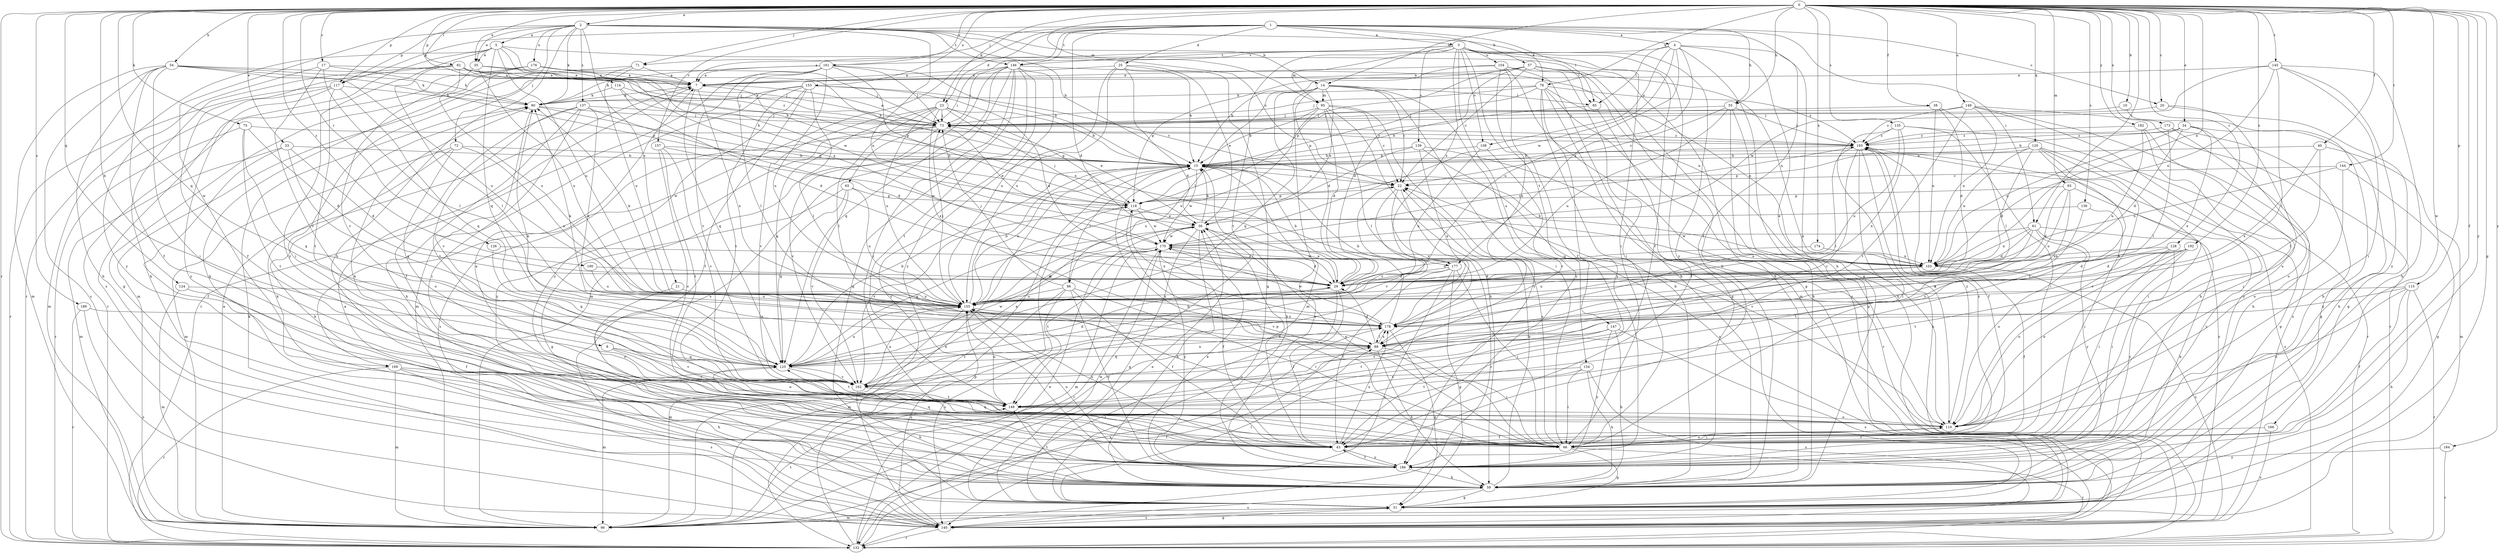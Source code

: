 strict digraph  {
0;
1;
2;
3;
4;
5;
7;
8;
10;
14;
15;
17;
20;
21;
22;
23;
25;
29;
33;
34;
35;
36;
38;
40;
43;
51;
54;
55;
57;
59;
61;
65;
66;
71;
72;
73;
75;
78;
80;
82;
85;
86;
88;
93;
95;
96;
103;
104;
108;
110;
114;
115;
117;
118;
120;
124;
125;
126;
128;
132;
135;
136;
137;
139;
140;
144;
145;
146;
147;
148;
149;
153;
154;
155;
157;
161;
162;
166;
169;
170;
173;
174;
176;
177;
178;
182;
184;
186;
189;
190;
192;
193;
0 -> 2  [label=a];
0 -> 8  [label=b];
0 -> 10  [label=b];
0 -> 14  [label=b];
0 -> 17  [label=c];
0 -> 20  [label=c];
0 -> 23  [label=d];
0 -> 33  [label=e];
0 -> 34  [label=e];
0 -> 35  [label=e];
0 -> 38  [label=f];
0 -> 40  [label=f];
0 -> 43  [label=f];
0 -> 51  [label=g];
0 -> 54  [label=h];
0 -> 55  [label=h];
0 -> 61  [label=i];
0 -> 71  [label=j];
0 -> 75  [label=k];
0 -> 78  [label=k];
0 -> 82  [label=l];
0 -> 93  [label=m];
0 -> 95  [label=m];
0 -> 103  [label=n];
0 -> 114  [label=p];
0 -> 115  [label=p];
0 -> 117  [label=p];
0 -> 120  [label=q];
0 -> 124  [label=q];
0 -> 125  [label=q];
0 -> 126  [label=r];
0 -> 128  [label=r];
0 -> 132  [label=r];
0 -> 135  [label=s];
0 -> 136  [label=s];
0 -> 144  [label=t];
0 -> 145  [label=t];
0 -> 149  [label=u];
0 -> 153  [label=u];
0 -> 157  [label=v];
0 -> 161  [label=v];
0 -> 166  [label=w];
0 -> 173  [label=x];
0 -> 174  [label=x];
0 -> 182  [label=y];
0 -> 184  [label=y];
0 -> 186  [label=y];
0 -> 189  [label=z];
0 -> 190  [label=z];
0 -> 192  [label=z];
1 -> 3  [label=a];
1 -> 4  [label=a];
1 -> 20  [label=c];
1 -> 23  [label=d];
1 -> 25  [label=d];
1 -> 29  [label=d];
1 -> 43  [label=f];
1 -> 55  [label=h];
1 -> 57  [label=h];
1 -> 61  [label=i];
1 -> 65  [label=i];
1 -> 71  [label=j];
1 -> 85  [label=l];
1 -> 117  [label=p];
1 -> 146  [label=t];
1 -> 169  [label=w];
2 -> 5  [label=a];
2 -> 14  [label=b];
2 -> 15  [label=b];
2 -> 21  [label=c];
2 -> 22  [label=c];
2 -> 35  [label=e];
2 -> 59  [label=h];
2 -> 72  [label=j];
2 -> 78  [label=k];
2 -> 80  [label=k];
2 -> 103  [label=n];
2 -> 117  [label=p];
2 -> 137  [label=s];
2 -> 146  [label=t];
2 -> 169  [label=w];
2 -> 176  [label=x];
3 -> 7  [label=a];
3 -> 43  [label=f];
3 -> 59  [label=h];
3 -> 66  [label=i];
3 -> 95  [label=m];
3 -> 104  [label=o];
3 -> 108  [label=o];
3 -> 139  [label=s];
3 -> 146  [label=t];
3 -> 147  [label=t];
3 -> 148  [label=t];
3 -> 154  [label=u];
3 -> 177  [label=x];
3 -> 186  [label=y];
4 -> 51  [label=g];
4 -> 59  [label=h];
4 -> 85  [label=l];
4 -> 108  [label=o];
4 -> 110  [label=o];
4 -> 155  [label=u];
4 -> 161  [label=v];
4 -> 170  [label=w];
4 -> 177  [label=x];
5 -> 35  [label=e];
5 -> 85  [label=l];
5 -> 125  [label=q];
5 -> 132  [label=r];
5 -> 140  [label=s];
5 -> 155  [label=u];
5 -> 170  [label=w];
5 -> 177  [label=x];
5 -> 186  [label=y];
7 -> 80  [label=k];
7 -> 125  [label=q];
7 -> 177  [label=x];
7 -> 178  [label=x];
8 -> 110  [label=o];
8 -> 125  [label=q];
8 -> 162  [label=v];
10 -> 59  [label=h];
10 -> 73  [label=j];
14 -> 22  [label=c];
14 -> 29  [label=d];
14 -> 36  [label=e];
14 -> 66  [label=i];
14 -> 85  [label=l];
14 -> 86  [label=l];
14 -> 95  [label=m];
14 -> 96  [label=m];
14 -> 125  [label=q];
14 -> 186  [label=y];
15 -> 22  [label=c];
15 -> 86  [label=l];
15 -> 132  [label=r];
15 -> 155  [label=u];
15 -> 170  [label=w];
15 -> 186  [label=y];
17 -> 7  [label=a];
17 -> 80  [label=k];
17 -> 88  [label=l];
17 -> 162  [label=v];
17 -> 186  [label=y];
20 -> 51  [label=g];
20 -> 73  [label=j];
20 -> 110  [label=o];
21 -> 110  [label=o];
21 -> 155  [label=u];
22 -> 118  [label=p];
22 -> 132  [label=r];
22 -> 162  [label=v];
22 -> 178  [label=x];
23 -> 15  [label=b];
23 -> 36  [label=e];
23 -> 73  [label=j];
23 -> 88  [label=l];
23 -> 118  [label=p];
23 -> 125  [label=q];
23 -> 155  [label=u];
23 -> 162  [label=v];
23 -> 178  [label=x];
25 -> 7  [label=a];
25 -> 15  [label=b];
25 -> 29  [label=d];
25 -> 36  [label=e];
25 -> 51  [label=g];
25 -> 140  [label=s];
25 -> 155  [label=u];
29 -> 15  [label=b];
29 -> 36  [label=e];
29 -> 43  [label=f];
29 -> 132  [label=r];
29 -> 155  [label=u];
33 -> 15  [label=b];
33 -> 29  [label=d];
33 -> 43  [label=f];
33 -> 96  [label=m];
33 -> 125  [label=q];
34 -> 15  [label=b];
34 -> 29  [label=d];
34 -> 59  [label=h];
34 -> 103  [label=n];
34 -> 110  [label=o];
34 -> 178  [label=x];
34 -> 193  [label=z];
35 -> 7  [label=a];
35 -> 73  [label=j];
35 -> 155  [label=u];
35 -> 162  [label=v];
36 -> 15  [label=b];
36 -> 43  [label=f];
36 -> 51  [label=g];
36 -> 59  [label=h];
36 -> 125  [label=q];
36 -> 170  [label=w];
38 -> 29  [label=d];
38 -> 73  [label=j];
38 -> 88  [label=l];
38 -> 103  [label=n];
40 -> 15  [label=b];
40 -> 88  [label=l];
40 -> 96  [label=m];
40 -> 178  [label=x];
43 -> 80  [label=k];
43 -> 125  [label=q];
43 -> 155  [label=u];
43 -> 178  [label=x];
43 -> 186  [label=y];
43 -> 193  [label=z];
51 -> 36  [label=e];
51 -> 88  [label=l];
51 -> 96  [label=m];
51 -> 140  [label=s];
51 -> 170  [label=w];
54 -> 7  [label=a];
54 -> 43  [label=f];
54 -> 59  [label=h];
54 -> 66  [label=i];
54 -> 80  [label=k];
54 -> 96  [label=m];
54 -> 118  [label=p];
54 -> 140  [label=s];
54 -> 155  [label=u];
55 -> 22  [label=c];
55 -> 51  [label=g];
55 -> 59  [label=h];
55 -> 73  [label=j];
55 -> 155  [label=u];
55 -> 193  [label=z];
57 -> 7  [label=a];
57 -> 15  [label=b];
57 -> 22  [label=c];
57 -> 29  [label=d];
57 -> 51  [label=g];
57 -> 59  [label=h];
57 -> 66  [label=i];
57 -> 118  [label=p];
57 -> 140  [label=s];
59 -> 22  [label=c];
59 -> 36  [label=e];
59 -> 51  [label=g];
59 -> 80  [label=k];
59 -> 140  [label=s];
59 -> 148  [label=t];
61 -> 29  [label=d];
61 -> 59  [label=h];
61 -> 103  [label=n];
61 -> 110  [label=o];
61 -> 148  [label=t];
61 -> 170  [label=w];
61 -> 186  [label=y];
65 -> 51  [label=g];
65 -> 118  [label=p];
65 -> 125  [label=q];
65 -> 155  [label=u];
65 -> 162  [label=v];
66 -> 7  [label=a];
66 -> 15  [label=b];
66 -> 22  [label=c];
66 -> 36  [label=e];
66 -> 51  [label=g];
66 -> 110  [label=o];
66 -> 118  [label=p];
66 -> 125  [label=q];
66 -> 132  [label=r];
66 -> 155  [label=u];
71 -> 7  [label=a];
71 -> 66  [label=i];
71 -> 96  [label=m];
71 -> 155  [label=u];
72 -> 15  [label=b];
72 -> 59  [label=h];
72 -> 96  [label=m];
72 -> 110  [label=o];
72 -> 155  [label=u];
73 -> 7  [label=a];
73 -> 36  [label=e];
73 -> 140  [label=s];
73 -> 162  [label=v];
73 -> 186  [label=y];
73 -> 193  [label=z];
75 -> 29  [label=d];
75 -> 125  [label=q];
75 -> 132  [label=r];
75 -> 148  [label=t];
75 -> 193  [label=z];
78 -> 51  [label=g];
78 -> 59  [label=h];
78 -> 73  [label=j];
78 -> 80  [label=k];
78 -> 103  [label=n];
78 -> 110  [label=o];
78 -> 118  [label=p];
78 -> 186  [label=y];
78 -> 193  [label=z];
80 -> 73  [label=j];
80 -> 118  [label=p];
80 -> 162  [label=v];
82 -> 7  [label=a];
82 -> 15  [label=b];
82 -> 43  [label=f];
82 -> 59  [label=h];
82 -> 73  [label=j];
82 -> 88  [label=l];
82 -> 155  [label=u];
82 -> 193  [label=z];
85 -> 15  [label=b];
85 -> 43  [label=f];
86 -> 43  [label=f];
86 -> 66  [label=i];
86 -> 73  [label=j];
86 -> 96  [label=m];
86 -> 140  [label=s];
86 -> 155  [label=u];
86 -> 186  [label=y];
88 -> 29  [label=d];
88 -> 59  [label=h];
88 -> 66  [label=i];
88 -> 125  [label=q];
88 -> 178  [label=x];
93 -> 29  [label=d];
93 -> 118  [label=p];
93 -> 155  [label=u];
93 -> 178  [label=x];
93 -> 186  [label=y];
95 -> 15  [label=b];
95 -> 22  [label=c];
95 -> 29  [label=d];
95 -> 59  [label=h];
95 -> 73  [label=j];
95 -> 88  [label=l];
95 -> 155  [label=u];
95 -> 186  [label=y];
96 -> 7  [label=a];
96 -> 15  [label=b];
96 -> 88  [label=l];
96 -> 148  [label=t];
103 -> 15  [label=b];
103 -> 29  [label=d];
103 -> 43  [label=f];
103 -> 140  [label=s];
103 -> 155  [label=u];
103 -> 170  [label=w];
104 -> 7  [label=a];
104 -> 43  [label=f];
104 -> 59  [label=h];
104 -> 96  [label=m];
104 -> 103  [label=n];
104 -> 118  [label=p];
104 -> 178  [label=x];
108 -> 15  [label=b];
108 -> 155  [label=u];
108 -> 162  [label=v];
110 -> 22  [label=c];
110 -> 43  [label=f];
110 -> 66  [label=i];
110 -> 193  [label=z];
114 -> 15  [label=b];
114 -> 29  [label=d];
114 -> 73  [label=j];
114 -> 80  [label=k];
115 -> 43  [label=f];
115 -> 59  [label=h];
115 -> 110  [label=o];
115 -> 132  [label=r];
115 -> 155  [label=u];
115 -> 178  [label=x];
117 -> 80  [label=k];
117 -> 96  [label=m];
117 -> 125  [label=q];
117 -> 132  [label=r];
117 -> 148  [label=t];
117 -> 186  [label=y];
118 -> 36  [label=e];
118 -> 73  [label=j];
118 -> 162  [label=v];
118 -> 170  [label=w];
118 -> 178  [label=x];
120 -> 15  [label=b];
120 -> 29  [label=d];
120 -> 51  [label=g];
120 -> 66  [label=i];
120 -> 103  [label=n];
120 -> 110  [label=o];
120 -> 118  [label=p];
120 -> 148  [label=t];
124 -> 43  [label=f];
124 -> 96  [label=m];
124 -> 155  [label=u];
125 -> 15  [label=b];
125 -> 22  [label=c];
125 -> 29  [label=d];
125 -> 80  [label=k];
125 -> 96  [label=m];
125 -> 148  [label=t];
125 -> 155  [label=u];
125 -> 162  [label=v];
125 -> 170  [label=w];
125 -> 178  [label=x];
126 -> 103  [label=n];
126 -> 125  [label=q];
128 -> 29  [label=d];
128 -> 66  [label=i];
128 -> 103  [label=n];
128 -> 110  [label=o];
128 -> 186  [label=y];
132 -> 36  [label=e];
132 -> 118  [label=p];
132 -> 178  [label=x];
132 -> 193  [label=z];
135 -> 66  [label=i];
135 -> 132  [label=r];
135 -> 140  [label=s];
135 -> 155  [label=u];
135 -> 178  [label=x];
135 -> 193  [label=z];
136 -> 36  [label=e];
136 -> 66  [label=i];
136 -> 162  [label=v];
137 -> 29  [label=d];
137 -> 43  [label=f];
137 -> 59  [label=h];
137 -> 66  [label=i];
137 -> 73  [label=j];
137 -> 148  [label=t];
137 -> 178  [label=x];
139 -> 15  [label=b];
139 -> 132  [label=r];
139 -> 140  [label=s];
139 -> 155  [label=u];
139 -> 178  [label=x];
140 -> 7  [label=a];
140 -> 51  [label=g];
140 -> 80  [label=k];
140 -> 132  [label=r];
140 -> 155  [label=u];
140 -> 193  [label=z];
144 -> 22  [label=c];
144 -> 51  [label=g];
144 -> 103  [label=n];
144 -> 110  [label=o];
145 -> 7  [label=a];
145 -> 59  [label=h];
145 -> 66  [label=i];
145 -> 88  [label=l];
145 -> 103  [label=n];
145 -> 170  [label=w];
145 -> 186  [label=y];
146 -> 7  [label=a];
146 -> 51  [label=g];
146 -> 66  [label=i];
146 -> 73  [label=j];
146 -> 96  [label=m];
146 -> 103  [label=n];
146 -> 125  [label=q];
146 -> 140  [label=s];
146 -> 148  [label=t];
146 -> 155  [label=u];
146 -> 186  [label=y];
147 -> 59  [label=h];
147 -> 88  [label=l];
147 -> 140  [label=s];
147 -> 148  [label=t];
147 -> 162  [label=v];
147 -> 186  [label=y];
148 -> 110  [label=o];
148 -> 155  [label=u];
149 -> 59  [label=h];
149 -> 73  [label=j];
149 -> 103  [label=n];
149 -> 132  [label=r];
149 -> 140  [label=s];
149 -> 148  [label=t];
149 -> 193  [label=z];
153 -> 22  [label=c];
153 -> 29  [label=d];
153 -> 43  [label=f];
153 -> 80  [label=k];
153 -> 88  [label=l];
153 -> 96  [label=m];
153 -> 148  [label=t];
153 -> 186  [label=y];
154 -> 59  [label=h];
154 -> 66  [label=i];
154 -> 140  [label=s];
154 -> 148  [label=t];
154 -> 162  [label=v];
155 -> 15  [label=b];
155 -> 73  [label=j];
155 -> 80  [label=k];
155 -> 96  [label=m];
155 -> 178  [label=x];
157 -> 15  [label=b];
157 -> 110  [label=o];
157 -> 148  [label=t];
157 -> 162  [label=v];
157 -> 170  [label=w];
161 -> 7  [label=a];
161 -> 15  [label=b];
161 -> 73  [label=j];
161 -> 80  [label=k];
161 -> 88  [label=l];
161 -> 118  [label=p];
161 -> 132  [label=r];
161 -> 155  [label=u];
161 -> 162  [label=v];
162 -> 36  [label=e];
162 -> 59  [label=h];
162 -> 148  [label=t];
162 -> 155  [label=u];
166 -> 43  [label=f];
166 -> 140  [label=s];
169 -> 59  [label=h];
169 -> 96  [label=m];
169 -> 132  [label=r];
169 -> 140  [label=s];
169 -> 162  [label=v];
170 -> 29  [label=d];
170 -> 43  [label=f];
170 -> 96  [label=m];
170 -> 103  [label=n];
170 -> 132  [label=r];
170 -> 148  [label=t];
170 -> 155  [label=u];
170 -> 186  [label=y];
170 -> 193  [label=z];
173 -> 51  [label=g];
173 -> 59  [label=h];
173 -> 88  [label=l];
173 -> 193  [label=z];
174 -> 29  [label=d];
174 -> 103  [label=n];
176 -> 7  [label=a];
176 -> 15  [label=b];
176 -> 51  [label=g];
176 -> 59  [label=h];
176 -> 73  [label=j];
176 -> 132  [label=r];
177 -> 29  [label=d];
177 -> 43  [label=f];
177 -> 51  [label=g];
177 -> 66  [label=i];
177 -> 140  [label=s];
177 -> 162  [label=v];
178 -> 15  [label=b];
178 -> 51  [label=g];
178 -> 80  [label=k];
178 -> 88  [label=l];
178 -> 170  [label=w];
182 -> 66  [label=i];
182 -> 155  [label=u];
182 -> 186  [label=y];
182 -> 193  [label=z];
184 -> 132  [label=r];
184 -> 186  [label=y];
186 -> 15  [label=b];
186 -> 43  [label=f];
186 -> 59  [label=h];
186 -> 155  [label=u];
189 -> 132  [label=r];
189 -> 140  [label=s];
189 -> 178  [label=x];
190 -> 29  [label=d];
190 -> 155  [label=u];
192 -> 29  [label=d];
192 -> 66  [label=i];
192 -> 103  [label=n];
192 -> 110  [label=o];
192 -> 148  [label=t];
192 -> 178  [label=x];
193 -> 15  [label=b];
193 -> 43  [label=f];
193 -> 66  [label=i];
193 -> 88  [label=l];
193 -> 110  [label=o];
193 -> 162  [label=v];
}
